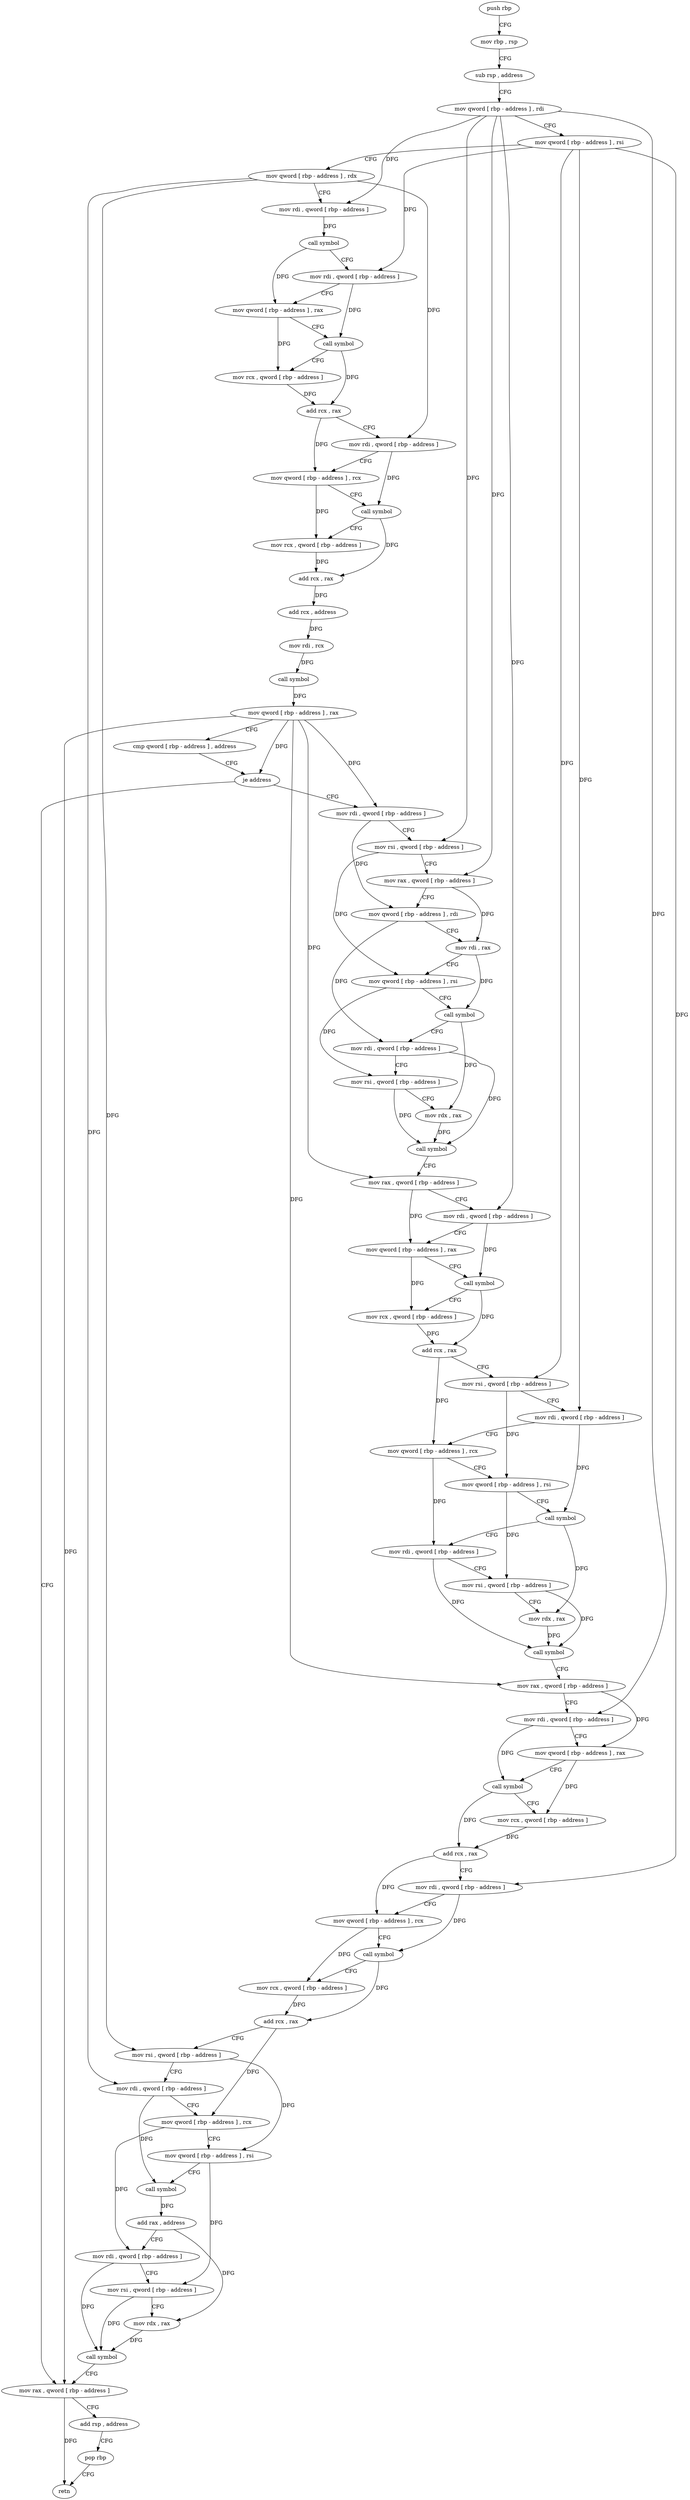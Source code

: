 digraph "func" {
"82288" [label = "push rbp" ]
"82289" [label = "mov rbp , rsp" ]
"82292" [label = "sub rsp , address" ]
"82299" [label = "mov qword [ rbp - address ] , rdi" ]
"82303" [label = "mov qword [ rbp - address ] , rsi" ]
"82307" [label = "mov qword [ rbp - address ] , rdx" ]
"82311" [label = "mov rdi , qword [ rbp - address ]" ]
"82315" [label = "call symbol" ]
"82320" [label = "mov rdi , qword [ rbp - address ]" ]
"82324" [label = "mov qword [ rbp - address ] , rax" ]
"82328" [label = "call symbol" ]
"82333" [label = "mov rcx , qword [ rbp - address ]" ]
"82337" [label = "add rcx , rax" ]
"82340" [label = "mov rdi , qword [ rbp - address ]" ]
"82344" [label = "mov qword [ rbp - address ] , rcx" ]
"82348" [label = "call symbol" ]
"82353" [label = "mov rcx , qword [ rbp - address ]" ]
"82357" [label = "add rcx , rax" ]
"82360" [label = "add rcx , address" ]
"82367" [label = "mov rdi , rcx" ]
"82370" [label = "call symbol" ]
"82375" [label = "mov qword [ rbp - address ] , rax" ]
"82379" [label = "cmp qword [ rbp - address ] , address" ]
"82384" [label = "je address" ]
"82582" [label = "mov rax , qword [ rbp - address ]" ]
"82390" [label = "mov rdi , qword [ rbp - address ]" ]
"82586" [label = "add rsp , address" ]
"82593" [label = "pop rbp" ]
"82594" [label = "retn" ]
"82394" [label = "mov rsi , qword [ rbp - address ]" ]
"82398" [label = "mov rax , qword [ rbp - address ]" ]
"82402" [label = "mov qword [ rbp - address ] , rdi" ]
"82406" [label = "mov rdi , rax" ]
"82409" [label = "mov qword [ rbp - address ] , rsi" ]
"82413" [label = "call symbol" ]
"82418" [label = "mov rdi , qword [ rbp - address ]" ]
"82422" [label = "mov rsi , qword [ rbp - address ]" ]
"82426" [label = "mov rdx , rax" ]
"82429" [label = "call symbol" ]
"82434" [label = "mov rax , qword [ rbp - address ]" ]
"82438" [label = "mov rdi , qword [ rbp - address ]" ]
"82442" [label = "mov qword [ rbp - address ] , rax" ]
"82446" [label = "call symbol" ]
"82451" [label = "mov rcx , qword [ rbp - address ]" ]
"82455" [label = "add rcx , rax" ]
"82458" [label = "mov rsi , qword [ rbp - address ]" ]
"82462" [label = "mov rdi , qword [ rbp - address ]" ]
"82466" [label = "mov qword [ rbp - address ] , rcx" ]
"82470" [label = "mov qword [ rbp - address ] , rsi" ]
"82474" [label = "call symbol" ]
"82479" [label = "mov rdi , qword [ rbp - address ]" ]
"82483" [label = "mov rsi , qword [ rbp - address ]" ]
"82487" [label = "mov rdx , rax" ]
"82490" [label = "call symbol" ]
"82495" [label = "mov rax , qword [ rbp - address ]" ]
"82499" [label = "mov rdi , qword [ rbp - address ]" ]
"82503" [label = "mov qword [ rbp - address ] , rax" ]
"82507" [label = "call symbol" ]
"82512" [label = "mov rcx , qword [ rbp - address ]" ]
"82516" [label = "add rcx , rax" ]
"82519" [label = "mov rdi , qword [ rbp - address ]" ]
"82523" [label = "mov qword [ rbp - address ] , rcx" ]
"82527" [label = "call symbol" ]
"82532" [label = "mov rcx , qword [ rbp - address ]" ]
"82536" [label = "add rcx , rax" ]
"82539" [label = "mov rsi , qword [ rbp - address ]" ]
"82543" [label = "mov rdi , qword [ rbp - address ]" ]
"82547" [label = "mov qword [ rbp - address ] , rcx" ]
"82551" [label = "mov qword [ rbp - address ] , rsi" ]
"82555" [label = "call symbol" ]
"82560" [label = "add rax , address" ]
"82566" [label = "mov rdi , qword [ rbp - address ]" ]
"82570" [label = "mov rsi , qword [ rbp - address ]" ]
"82574" [label = "mov rdx , rax" ]
"82577" [label = "call symbol" ]
"82288" -> "82289" [ label = "CFG" ]
"82289" -> "82292" [ label = "CFG" ]
"82292" -> "82299" [ label = "CFG" ]
"82299" -> "82303" [ label = "CFG" ]
"82299" -> "82311" [ label = "DFG" ]
"82299" -> "82394" [ label = "DFG" ]
"82299" -> "82398" [ label = "DFG" ]
"82299" -> "82438" [ label = "DFG" ]
"82299" -> "82499" [ label = "DFG" ]
"82303" -> "82307" [ label = "CFG" ]
"82303" -> "82320" [ label = "DFG" ]
"82303" -> "82458" [ label = "DFG" ]
"82303" -> "82462" [ label = "DFG" ]
"82303" -> "82519" [ label = "DFG" ]
"82307" -> "82311" [ label = "CFG" ]
"82307" -> "82340" [ label = "DFG" ]
"82307" -> "82539" [ label = "DFG" ]
"82307" -> "82543" [ label = "DFG" ]
"82311" -> "82315" [ label = "DFG" ]
"82315" -> "82320" [ label = "CFG" ]
"82315" -> "82324" [ label = "DFG" ]
"82320" -> "82324" [ label = "CFG" ]
"82320" -> "82328" [ label = "DFG" ]
"82324" -> "82328" [ label = "CFG" ]
"82324" -> "82333" [ label = "DFG" ]
"82328" -> "82333" [ label = "CFG" ]
"82328" -> "82337" [ label = "DFG" ]
"82333" -> "82337" [ label = "DFG" ]
"82337" -> "82340" [ label = "CFG" ]
"82337" -> "82344" [ label = "DFG" ]
"82340" -> "82344" [ label = "CFG" ]
"82340" -> "82348" [ label = "DFG" ]
"82344" -> "82348" [ label = "CFG" ]
"82344" -> "82353" [ label = "DFG" ]
"82348" -> "82353" [ label = "CFG" ]
"82348" -> "82357" [ label = "DFG" ]
"82353" -> "82357" [ label = "DFG" ]
"82357" -> "82360" [ label = "DFG" ]
"82360" -> "82367" [ label = "DFG" ]
"82367" -> "82370" [ label = "DFG" ]
"82370" -> "82375" [ label = "DFG" ]
"82375" -> "82379" [ label = "CFG" ]
"82375" -> "82384" [ label = "DFG" ]
"82375" -> "82582" [ label = "DFG" ]
"82375" -> "82390" [ label = "DFG" ]
"82375" -> "82434" [ label = "DFG" ]
"82375" -> "82495" [ label = "DFG" ]
"82379" -> "82384" [ label = "CFG" ]
"82384" -> "82582" [ label = "CFG" ]
"82384" -> "82390" [ label = "CFG" ]
"82582" -> "82586" [ label = "CFG" ]
"82582" -> "82594" [ label = "DFG" ]
"82390" -> "82394" [ label = "CFG" ]
"82390" -> "82402" [ label = "DFG" ]
"82586" -> "82593" [ label = "CFG" ]
"82593" -> "82594" [ label = "CFG" ]
"82394" -> "82398" [ label = "CFG" ]
"82394" -> "82409" [ label = "DFG" ]
"82398" -> "82402" [ label = "CFG" ]
"82398" -> "82406" [ label = "DFG" ]
"82402" -> "82406" [ label = "CFG" ]
"82402" -> "82418" [ label = "DFG" ]
"82406" -> "82409" [ label = "CFG" ]
"82406" -> "82413" [ label = "DFG" ]
"82409" -> "82413" [ label = "CFG" ]
"82409" -> "82422" [ label = "DFG" ]
"82413" -> "82418" [ label = "CFG" ]
"82413" -> "82426" [ label = "DFG" ]
"82418" -> "82422" [ label = "CFG" ]
"82418" -> "82429" [ label = "DFG" ]
"82422" -> "82426" [ label = "CFG" ]
"82422" -> "82429" [ label = "DFG" ]
"82426" -> "82429" [ label = "DFG" ]
"82429" -> "82434" [ label = "CFG" ]
"82434" -> "82438" [ label = "CFG" ]
"82434" -> "82442" [ label = "DFG" ]
"82438" -> "82442" [ label = "CFG" ]
"82438" -> "82446" [ label = "DFG" ]
"82442" -> "82446" [ label = "CFG" ]
"82442" -> "82451" [ label = "DFG" ]
"82446" -> "82451" [ label = "CFG" ]
"82446" -> "82455" [ label = "DFG" ]
"82451" -> "82455" [ label = "DFG" ]
"82455" -> "82458" [ label = "CFG" ]
"82455" -> "82466" [ label = "DFG" ]
"82458" -> "82462" [ label = "CFG" ]
"82458" -> "82470" [ label = "DFG" ]
"82462" -> "82466" [ label = "CFG" ]
"82462" -> "82474" [ label = "DFG" ]
"82466" -> "82470" [ label = "CFG" ]
"82466" -> "82479" [ label = "DFG" ]
"82470" -> "82474" [ label = "CFG" ]
"82470" -> "82483" [ label = "DFG" ]
"82474" -> "82479" [ label = "CFG" ]
"82474" -> "82487" [ label = "DFG" ]
"82479" -> "82483" [ label = "CFG" ]
"82479" -> "82490" [ label = "DFG" ]
"82483" -> "82487" [ label = "CFG" ]
"82483" -> "82490" [ label = "DFG" ]
"82487" -> "82490" [ label = "DFG" ]
"82490" -> "82495" [ label = "CFG" ]
"82495" -> "82499" [ label = "CFG" ]
"82495" -> "82503" [ label = "DFG" ]
"82499" -> "82503" [ label = "CFG" ]
"82499" -> "82507" [ label = "DFG" ]
"82503" -> "82507" [ label = "CFG" ]
"82503" -> "82512" [ label = "DFG" ]
"82507" -> "82512" [ label = "CFG" ]
"82507" -> "82516" [ label = "DFG" ]
"82512" -> "82516" [ label = "DFG" ]
"82516" -> "82519" [ label = "CFG" ]
"82516" -> "82523" [ label = "DFG" ]
"82519" -> "82523" [ label = "CFG" ]
"82519" -> "82527" [ label = "DFG" ]
"82523" -> "82527" [ label = "CFG" ]
"82523" -> "82532" [ label = "DFG" ]
"82527" -> "82532" [ label = "CFG" ]
"82527" -> "82536" [ label = "DFG" ]
"82532" -> "82536" [ label = "DFG" ]
"82536" -> "82539" [ label = "CFG" ]
"82536" -> "82547" [ label = "DFG" ]
"82539" -> "82543" [ label = "CFG" ]
"82539" -> "82551" [ label = "DFG" ]
"82543" -> "82547" [ label = "CFG" ]
"82543" -> "82555" [ label = "DFG" ]
"82547" -> "82551" [ label = "CFG" ]
"82547" -> "82566" [ label = "DFG" ]
"82551" -> "82555" [ label = "CFG" ]
"82551" -> "82570" [ label = "DFG" ]
"82555" -> "82560" [ label = "DFG" ]
"82560" -> "82566" [ label = "CFG" ]
"82560" -> "82574" [ label = "DFG" ]
"82566" -> "82570" [ label = "CFG" ]
"82566" -> "82577" [ label = "DFG" ]
"82570" -> "82574" [ label = "CFG" ]
"82570" -> "82577" [ label = "DFG" ]
"82574" -> "82577" [ label = "DFG" ]
"82577" -> "82582" [ label = "CFG" ]
}
